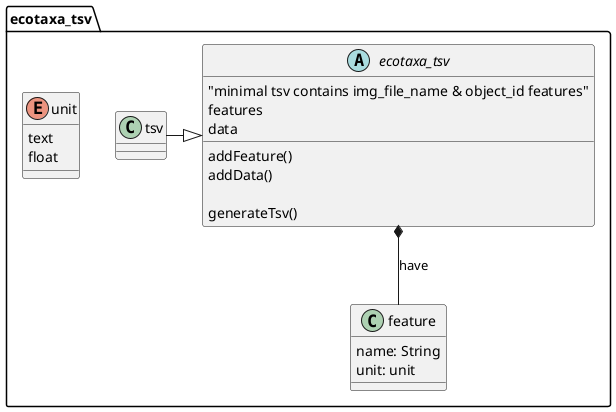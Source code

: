 /' Sebastien Galvagno '/

@startuml

package ecotaxa_tsv {

enum unit {
    text
    float
}

class feature {
    name: String
    unit: unit
}

 abstract ecotaxa_tsv {
    "minimal tsv contains img_file_name & object_id features"
    features
    data

    addFeature()
    addData()

    generateTsv()
}

class tsv {

}

ecotaxa_tsv *-- feature : have
tsv -|> ecotaxa_tsv
}

@enduml